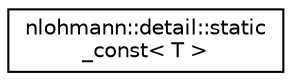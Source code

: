 digraph "Graphical Class Hierarchy"
{
  edge [fontname="Helvetica",fontsize="10",labelfontname="Helvetica",labelfontsize="10"];
  node [fontname="Helvetica",fontsize="10",shape=record];
  rankdir="LR";
  Node0 [label="nlohmann::detail::static\l_const\< T \>",height=0.2,width=0.4,color="black", fillcolor="white", style="filled",URL="$structnlohmann_1_1detail_1_1static__const.html"];
}

